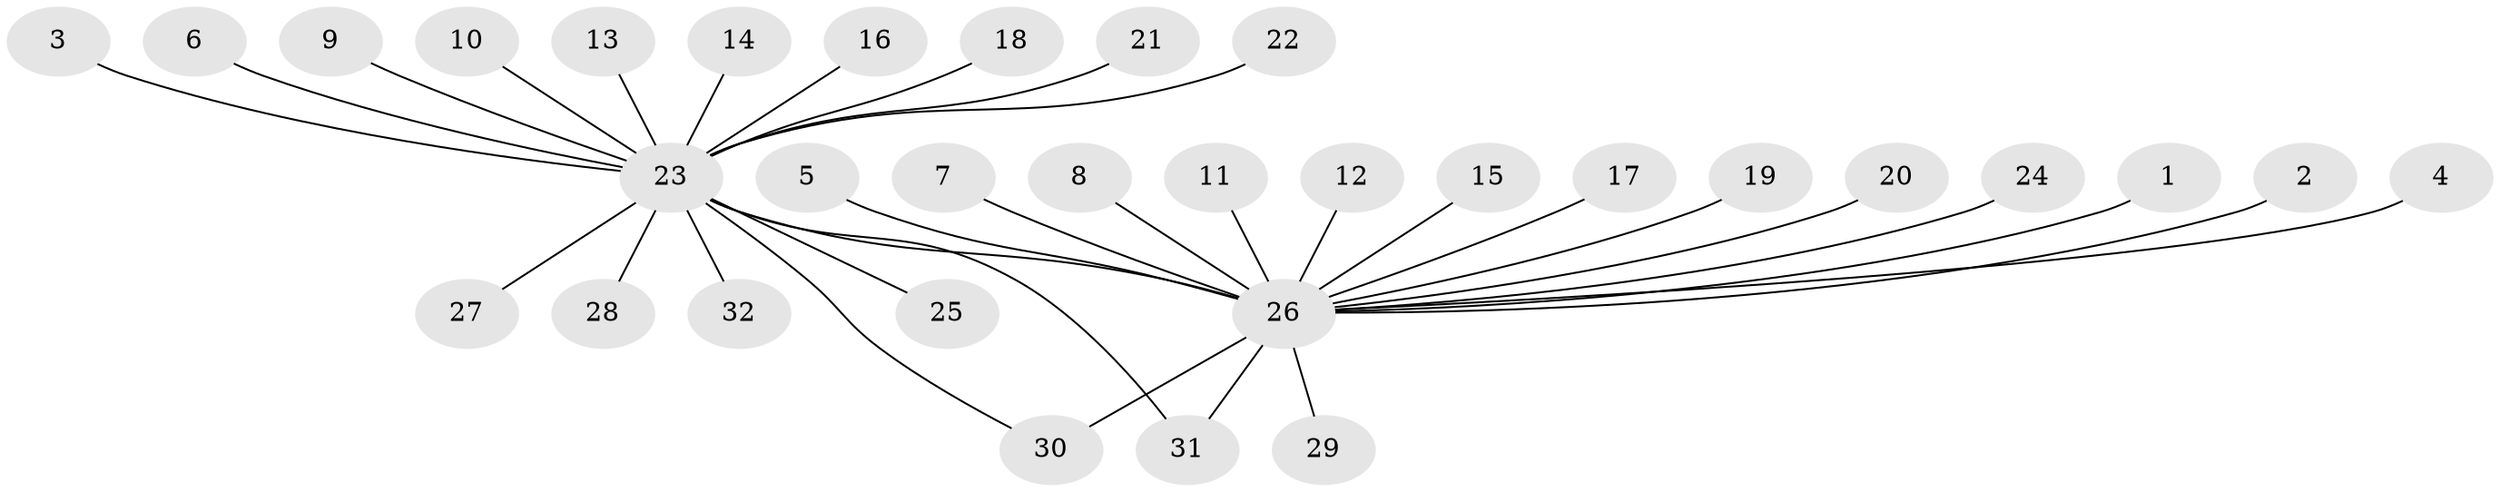 // original degree distribution, {27: 0.021052631578947368, 3: 0.031578947368421054, 9: 0.010526315789473684, 4: 0.021052631578947368, 1: 0.6631578947368421, 2: 0.23157894736842105, 8: 0.010526315789473684, 5: 0.010526315789473684}
// Generated by graph-tools (version 1.1) at 2025/36/03/04/25 23:36:46]
// undirected, 32 vertices, 33 edges
graph export_dot {
  node [color=gray90,style=filled];
  1;
  2;
  3;
  4;
  5;
  6;
  7;
  8;
  9;
  10;
  11;
  12;
  13;
  14;
  15;
  16;
  17;
  18;
  19;
  20;
  21;
  22;
  23;
  24;
  25;
  26;
  27;
  28;
  29;
  30;
  31;
  32;
  1 -- 26 [weight=1.0];
  2 -- 26 [weight=1.0];
  3 -- 23 [weight=1.0];
  4 -- 26 [weight=1.0];
  5 -- 26 [weight=1.0];
  6 -- 23 [weight=1.0];
  7 -- 26 [weight=1.0];
  8 -- 26 [weight=1.0];
  9 -- 23 [weight=1.0];
  10 -- 23 [weight=1.0];
  11 -- 26 [weight=1.0];
  12 -- 26 [weight=1.0];
  13 -- 23 [weight=1.0];
  14 -- 23 [weight=1.0];
  15 -- 26 [weight=1.0];
  16 -- 23 [weight=1.0];
  17 -- 26 [weight=1.0];
  18 -- 23 [weight=1.0];
  19 -- 26 [weight=1.0];
  20 -- 26 [weight=1.0];
  21 -- 23 [weight=1.0];
  22 -- 23 [weight=1.0];
  23 -- 25 [weight=1.0];
  23 -- 26 [weight=2.0];
  23 -- 27 [weight=1.0];
  23 -- 28 [weight=1.0];
  23 -- 30 [weight=1.0];
  23 -- 31 [weight=2.0];
  23 -- 32 [weight=1.0];
  24 -- 26 [weight=1.0];
  26 -- 29 [weight=1.0];
  26 -- 30 [weight=2.0];
  26 -- 31 [weight=2.0];
}
